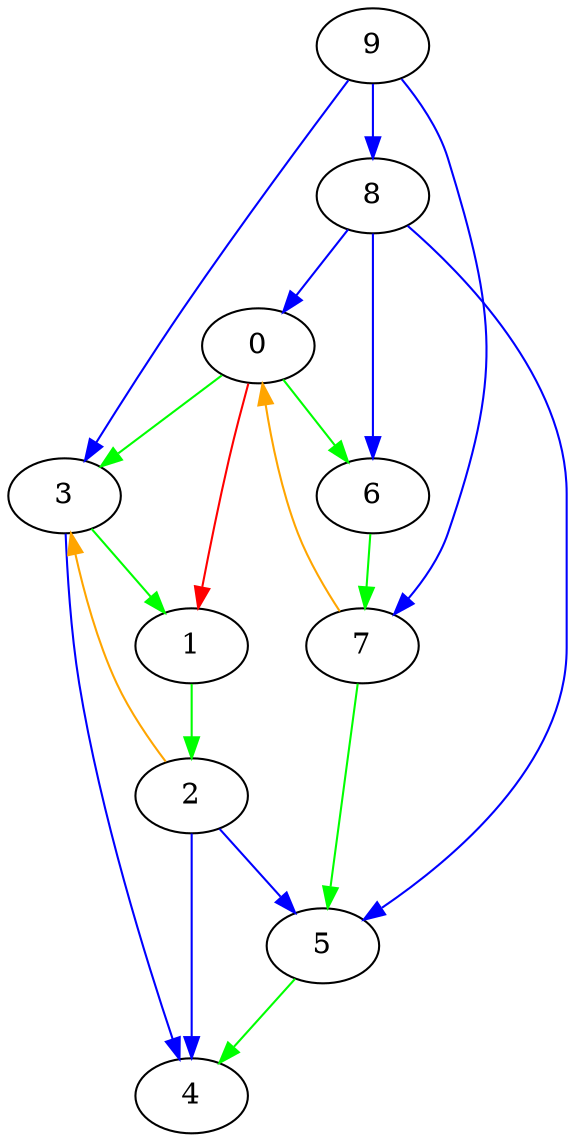 /* tree edge is green
backedge is orange
forward edge is red
crossedge is blue
unvisitededge is black
*/
digraph output{
0 -> 6 [color=green];
0 -> 3 [color=green];
0 -> 1 [color=red];
1 -> 2 [color=green];
2 -> 5 [color=blue];
2 -> 4 [color=blue];
2 -> 3 [color=orange];
3 -> 4 [color=blue];
3 -> 1 [color=green];
5 -> 4 [color=green];
6 -> 7 [color=green];
7 -> 5 [color=green];
7 -> 0 [color=orange];
8 -> 6 [color=blue];
8 -> 5 [color=blue];
8 -> 0 [color=blue];
9 -> 3 [color=blue];
9 -> 7 [color=blue];
9 -> 8 [color=blue];
}
